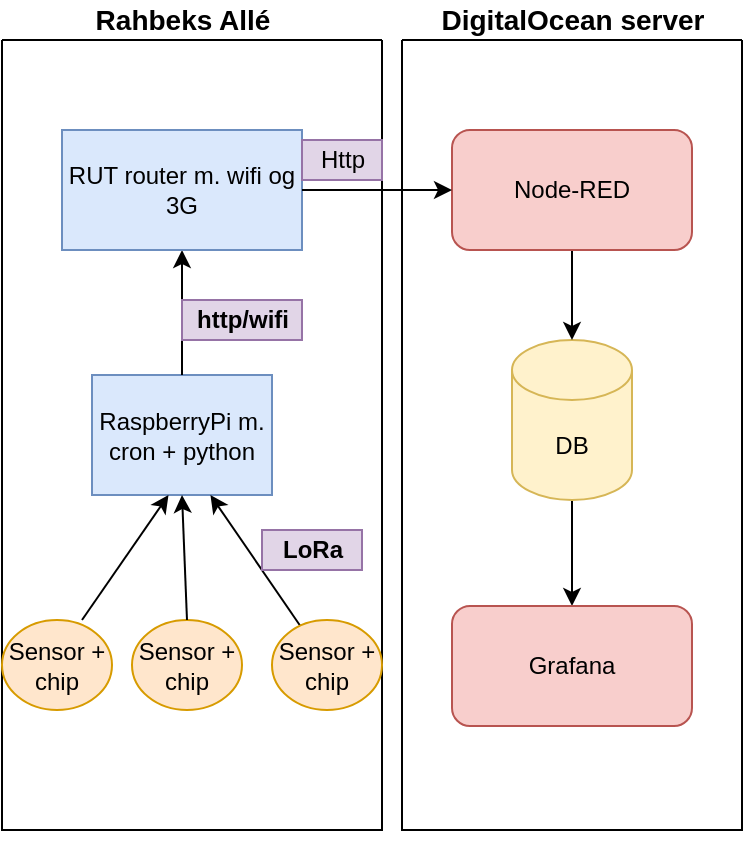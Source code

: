 <mxfile version="17.4.1" type="github">
  <diagram name="Page-1" id="c7488fd3-1785-93aa-aadb-54a6760d102a">
    <mxGraphModel dx="1422" dy="794" grid="1" gridSize="10" guides="1" tooltips="1" connect="1" arrows="1" fold="1" page="1" pageScale="1" pageWidth="1100" pageHeight="850" background="none" math="0" shadow="0">
      <root>
        <mxCell id="0" />
        <mxCell id="1" parent="0" />
        <mxCell id="0YkN7FA_I91x9jAutYYU-3" value="" style="swimlane;startSize=0;" vertex="1" parent="1">
          <mxGeometry x="110" y="160" width="190" height="395" as="geometry" />
        </mxCell>
        <mxCell id="0YkN7FA_I91x9jAutYYU-1" value="RaspberryPi m. cron + python" style="rounded=0;whiteSpace=wrap;html=1;fillColor=#dae8fc;strokeColor=#6c8ebf;" vertex="1" parent="0YkN7FA_I91x9jAutYYU-3">
          <mxGeometry x="45" y="167.5" width="90" height="60" as="geometry" />
        </mxCell>
        <mxCell id="0YkN7FA_I91x9jAutYYU-9" value="" style="endArrow=classic;html=1;rounded=0;entryX=0.658;entryY=1;entryDx=0;entryDy=0;startArrow=none;entryPerimeter=0;" edge="1" parent="0YkN7FA_I91x9jAutYYU-3" source="0YkN7FA_I91x9jAutYYU-4" target="0YkN7FA_I91x9jAutYYU-1">
          <mxGeometry width="50" height="50" relative="1" as="geometry">
            <mxPoint x="90" y="400" as="sourcePoint" />
            <mxPoint x="90" y="340" as="targetPoint" />
          </mxGeometry>
        </mxCell>
        <mxCell id="0YkN7FA_I91x9jAutYYU-11" value="" style="endArrow=classic;html=1;rounded=0;entryX=0.5;entryY=1;entryDx=0;entryDy=0;exitX=0.5;exitY=0;exitDx=0;exitDy=0;" edge="1" parent="0YkN7FA_I91x9jAutYYU-3" source="0YkN7FA_I91x9jAutYYU-1" target="0YkN7FA_I91x9jAutYYU-12">
          <mxGeometry width="50" height="50" relative="1" as="geometry">
            <mxPoint x="90" y="260" as="sourcePoint" />
            <mxPoint x="135" y="210" as="targetPoint" />
          </mxGeometry>
        </mxCell>
        <mxCell id="0YkN7FA_I91x9jAutYYU-12" value="RUT router m. wifi og 3G" style="rounded=0;whiteSpace=wrap;html=1;fillColor=#dae8fc;strokeColor=#6c8ebf;" vertex="1" parent="0YkN7FA_I91x9jAutYYU-3">
          <mxGeometry x="30" y="45" width="120" height="60" as="geometry" />
        </mxCell>
        <mxCell id="0YkN7FA_I91x9jAutYYU-10" value="LoRa" style="text;html=1;align=center;verticalAlign=middle;resizable=0;points=[];autosize=1;strokeColor=#9673a6;fillColor=#e1d5e7;fontStyle=1;labelBackgroundColor=none;" vertex="1" parent="0YkN7FA_I91x9jAutYYU-3">
          <mxGeometry x="130" y="245" width="50" height="20" as="geometry" />
        </mxCell>
        <mxCell id="0YkN7FA_I91x9jAutYYU-4" value="Sensor + &lt;br&gt;chip" style="ellipse;whiteSpace=wrap;html=1;fillColor=#ffe6cc;strokeColor=#d79b00;" vertex="1" parent="0YkN7FA_I91x9jAutYYU-3">
          <mxGeometry x="135" y="290" width="55" height="45" as="geometry" />
        </mxCell>
        <mxCell id="0YkN7FA_I91x9jAutYYU-24" value="http/wifi&lt;br&gt;" style="text;html=1;align=center;verticalAlign=middle;resizable=0;points=[];autosize=1;strokeColor=#9673a6;fillColor=#e1d5e7;fontStyle=1" vertex="1" parent="0YkN7FA_I91x9jAutYYU-3">
          <mxGeometry x="90" y="130" width="60" height="20" as="geometry" />
        </mxCell>
        <mxCell id="0YkN7FA_I91x9jAutYYU-26" value="Sensor + chip" style="ellipse;whiteSpace=wrap;html=1;fillColor=#ffe6cc;strokeColor=#d79b00;" vertex="1" parent="0YkN7FA_I91x9jAutYYU-3">
          <mxGeometry x="65" y="290" width="55" height="45" as="geometry" />
        </mxCell>
        <mxCell id="0YkN7FA_I91x9jAutYYU-27" value="Sensor + &lt;br&gt;chip" style="ellipse;whiteSpace=wrap;html=1;fillColor=#ffe6cc;strokeColor=#d79b00;" vertex="1" parent="0YkN7FA_I91x9jAutYYU-3">
          <mxGeometry y="290" width="55" height="45" as="geometry" />
        </mxCell>
        <mxCell id="0YkN7FA_I91x9jAutYYU-31" value="" style="endArrow=classic;html=1;rounded=0;entryX=0.425;entryY=1;entryDx=0;entryDy=0;entryPerimeter=0;" edge="1" parent="0YkN7FA_I91x9jAutYYU-3" target="0YkN7FA_I91x9jAutYYU-1">
          <mxGeometry width="50" height="50" relative="1" as="geometry">
            <mxPoint x="40" y="290" as="sourcePoint" />
            <mxPoint x="90" y="240" as="targetPoint" />
          </mxGeometry>
        </mxCell>
        <mxCell id="0YkN7FA_I91x9jAutYYU-32" value="" style="endArrow=classic;html=1;rounded=0;exitX=0.5;exitY=0;exitDx=0;exitDy=0;entryX=0.5;entryY=1;entryDx=0;entryDy=0;" edge="1" parent="0YkN7FA_I91x9jAutYYU-3" source="0YkN7FA_I91x9jAutYYU-26" target="0YkN7FA_I91x9jAutYYU-1">
          <mxGeometry width="50" height="50" relative="1" as="geometry">
            <mxPoint x="310" y="260" as="sourcePoint" />
            <mxPoint x="360" y="210" as="targetPoint" />
          </mxGeometry>
        </mxCell>
        <mxCell id="0YkN7FA_I91x9jAutYYU-7" value="" style="swimlane;startSize=0;" vertex="1" parent="1">
          <mxGeometry x="310" y="160" width="170" height="395" as="geometry" />
        </mxCell>
        <mxCell id="0YkN7FA_I91x9jAutYYU-36" value="" style="edgeStyle=orthogonalEdgeStyle;rounded=0;orthogonalLoop=1;jettySize=auto;html=1;" edge="1" parent="0YkN7FA_I91x9jAutYYU-7" source="0YkN7FA_I91x9jAutYYU-2" target="0YkN7FA_I91x9jAutYYU-35">
          <mxGeometry relative="1" as="geometry" />
        </mxCell>
        <mxCell id="0YkN7FA_I91x9jAutYYU-2" value="DB" style="shape=cylinder3;whiteSpace=wrap;html=1;boundedLbl=1;backgroundOutline=1;size=15;fillColor=#fff2cc;strokeColor=#d6b656;" vertex="1" parent="0YkN7FA_I91x9jAutYYU-7">
          <mxGeometry x="55" y="150" width="60" height="80" as="geometry" />
        </mxCell>
        <mxCell id="0YkN7FA_I91x9jAutYYU-21" value="" style="edgeStyle=orthogonalEdgeStyle;rounded=0;orthogonalLoop=1;jettySize=auto;html=1;" edge="1" parent="0YkN7FA_I91x9jAutYYU-7" source="0YkN7FA_I91x9jAutYYU-20" target="0YkN7FA_I91x9jAutYYU-2">
          <mxGeometry relative="1" as="geometry" />
        </mxCell>
        <mxCell id="0YkN7FA_I91x9jAutYYU-20" value="Node-RED" style="rounded=1;whiteSpace=wrap;html=1;fillColor=#f8cecc;strokeColor=#b85450;" vertex="1" parent="0YkN7FA_I91x9jAutYYU-7">
          <mxGeometry x="25" y="45" width="120" height="60" as="geometry" />
        </mxCell>
        <mxCell id="0YkN7FA_I91x9jAutYYU-35" value="Grafana" style="rounded=1;whiteSpace=wrap;html=1;fillColor=#f8cecc;strokeColor=#b85450;" vertex="1" parent="0YkN7FA_I91x9jAutYYU-7">
          <mxGeometry x="25" y="283" width="120" height="60" as="geometry" />
        </mxCell>
        <mxCell id="0YkN7FA_I91x9jAutYYU-17" value="" style="edgeStyle=orthogonalEdgeStyle;rounded=0;orthogonalLoop=1;jettySize=auto;html=1;exitX=1;exitY=0.5;exitDx=0;exitDy=0;entryX=0;entryY=0.5;entryDx=0;entryDy=0;" edge="1" parent="1" source="0YkN7FA_I91x9jAutYYU-12" target="0YkN7FA_I91x9jAutYYU-20">
          <mxGeometry relative="1" as="geometry">
            <mxPoint x="270" y="235" as="sourcePoint" />
            <mxPoint x="300" y="235" as="targetPoint" />
            <Array as="points" />
          </mxGeometry>
        </mxCell>
        <mxCell id="0YkN7FA_I91x9jAutYYU-18" style="edgeStyle=orthogonalEdgeStyle;rounded=0;orthogonalLoop=1;jettySize=auto;html=1;exitX=0.5;exitY=1;exitDx=0;exitDy=0;" edge="1" parent="1" source="0YkN7FA_I91x9jAutYYU-3" target="0YkN7FA_I91x9jAutYYU-3">
          <mxGeometry relative="1" as="geometry" />
        </mxCell>
        <mxCell id="0YkN7FA_I91x9jAutYYU-19" value="Http" style="text;html=1;align=center;verticalAlign=middle;resizable=0;points=[];autosize=1;strokeColor=#9673a6;fillColor=#e1d5e7;" vertex="1" parent="1">
          <mxGeometry x="260" y="210" width="40" height="20" as="geometry" />
        </mxCell>
        <mxCell id="0YkN7FA_I91x9jAutYYU-22" value="DigitalOcean server" style="text;html=1;align=center;verticalAlign=middle;resizable=0;points=[];autosize=1;strokeColor=none;fillColor=none;strokeWidth=2;fontSize=14;fontStyle=1" vertex="1" parent="1">
          <mxGeometry x="320" y="140" width="150" height="20" as="geometry" />
        </mxCell>
        <mxCell id="0YkN7FA_I91x9jAutYYU-38" value="Rahbeks Allé" style="text;html=1;align=center;verticalAlign=middle;resizable=0;points=[];autosize=1;strokeColor=none;fillColor=none;strokeWidth=2;fontSize=14;fontStyle=1" vertex="1" parent="1">
          <mxGeometry x="150" y="140" width="100" height="20" as="geometry" />
        </mxCell>
      </root>
    </mxGraphModel>
  </diagram>
</mxfile>
